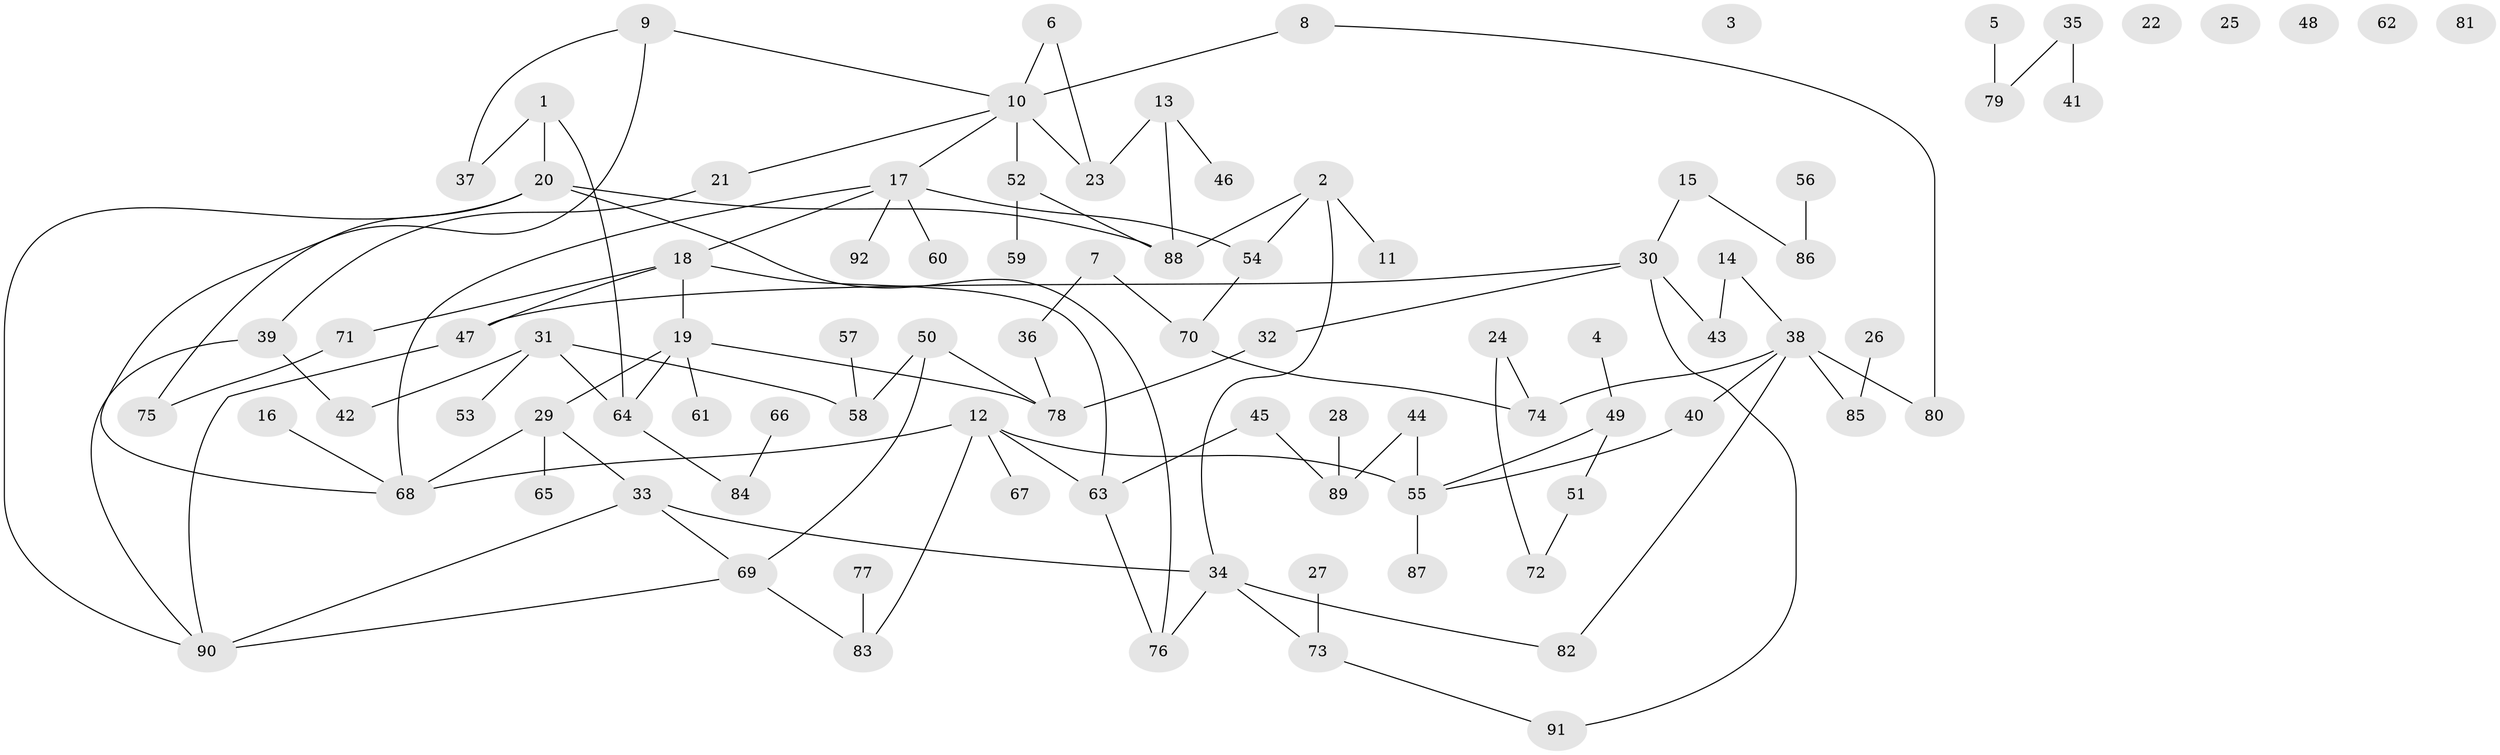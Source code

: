 // Generated by graph-tools (version 1.1) at 2025/40/03/09/25 04:40:05]
// undirected, 92 vertices, 113 edges
graph export_dot {
graph [start="1"]
  node [color=gray90,style=filled];
  1;
  2;
  3;
  4;
  5;
  6;
  7;
  8;
  9;
  10;
  11;
  12;
  13;
  14;
  15;
  16;
  17;
  18;
  19;
  20;
  21;
  22;
  23;
  24;
  25;
  26;
  27;
  28;
  29;
  30;
  31;
  32;
  33;
  34;
  35;
  36;
  37;
  38;
  39;
  40;
  41;
  42;
  43;
  44;
  45;
  46;
  47;
  48;
  49;
  50;
  51;
  52;
  53;
  54;
  55;
  56;
  57;
  58;
  59;
  60;
  61;
  62;
  63;
  64;
  65;
  66;
  67;
  68;
  69;
  70;
  71;
  72;
  73;
  74;
  75;
  76;
  77;
  78;
  79;
  80;
  81;
  82;
  83;
  84;
  85;
  86;
  87;
  88;
  89;
  90;
  91;
  92;
  1 -- 20;
  1 -- 37;
  1 -- 64;
  2 -- 11;
  2 -- 34;
  2 -- 54;
  2 -- 88;
  4 -- 49;
  5 -- 79;
  6 -- 10;
  6 -- 23;
  7 -- 36;
  7 -- 70;
  8 -- 10;
  8 -- 80;
  9 -- 10;
  9 -- 37;
  9 -- 68;
  10 -- 17;
  10 -- 21;
  10 -- 23;
  10 -- 52;
  12 -- 55;
  12 -- 63;
  12 -- 67;
  12 -- 68;
  12 -- 83;
  13 -- 23;
  13 -- 46;
  13 -- 88;
  14 -- 38;
  14 -- 43;
  15 -- 30;
  15 -- 86;
  16 -- 68;
  17 -- 18;
  17 -- 54;
  17 -- 60;
  17 -- 68;
  17 -- 92;
  18 -- 19;
  18 -- 47;
  18 -- 63;
  18 -- 71;
  19 -- 29;
  19 -- 61;
  19 -- 64;
  19 -- 78;
  20 -- 75;
  20 -- 76;
  20 -- 88;
  20 -- 90;
  21 -- 39;
  24 -- 72;
  24 -- 74;
  26 -- 85;
  27 -- 73;
  28 -- 89;
  29 -- 33;
  29 -- 65;
  29 -- 68;
  30 -- 32;
  30 -- 43;
  30 -- 47;
  30 -- 91;
  31 -- 42;
  31 -- 53;
  31 -- 58;
  31 -- 64;
  32 -- 78;
  33 -- 34;
  33 -- 69;
  33 -- 90;
  34 -- 73;
  34 -- 76;
  34 -- 82;
  35 -- 41;
  35 -- 79;
  36 -- 78;
  38 -- 40;
  38 -- 74;
  38 -- 80;
  38 -- 82;
  38 -- 85;
  39 -- 42;
  39 -- 90;
  40 -- 55;
  44 -- 55;
  44 -- 89;
  45 -- 63;
  45 -- 89;
  47 -- 90;
  49 -- 51;
  49 -- 55;
  50 -- 58;
  50 -- 69;
  50 -- 78;
  51 -- 72;
  52 -- 59;
  52 -- 88;
  54 -- 70;
  55 -- 87;
  56 -- 86;
  57 -- 58;
  63 -- 76;
  64 -- 84;
  66 -- 84;
  69 -- 83;
  69 -- 90;
  70 -- 74;
  71 -- 75;
  73 -- 91;
  77 -- 83;
}
